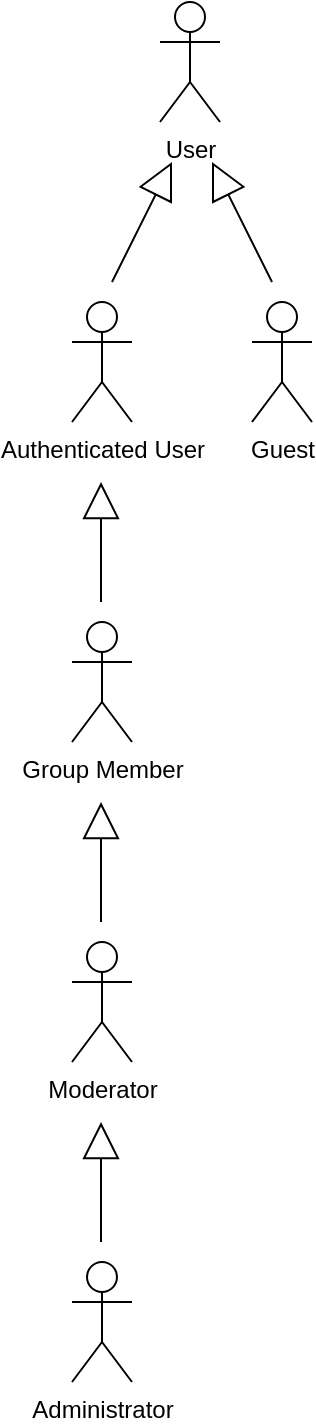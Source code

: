 <mxfile version="14.1.8" type="device"><diagram id="46OBfMrO9zNx3VmP4RbB" name="Página-1"><mxGraphModel dx="1328" dy="630" grid="1" gridSize="10" guides="1" tooltips="1" connect="1" arrows="1" fold="1" page="1" pageScale="1" pageWidth="827" pageHeight="1169" math="0" shadow="0"><root><mxCell id="0"/><mxCell id="1" parent="0"/><mxCell id="Gv7xobQzKNX7eIcKIG6g-1" value="User&lt;br&gt;" style="shape=umlActor;verticalLabelPosition=bottom;verticalAlign=top;html=1;outlineConnect=0;" parent="1" vertex="1"><mxGeometry x="224" y="60" width="30" height="60" as="geometry"/></mxCell><mxCell id="Gv7xobQzKNX7eIcKIG6g-2" value="Guest" style="shape=umlActor;verticalLabelPosition=bottom;verticalAlign=top;html=1;outlineConnect=0;" parent="1" vertex="1"><mxGeometry x="270" y="210" width="30" height="60" as="geometry"/></mxCell><mxCell id="Gv7xobQzKNX7eIcKIG6g-3" value="Authenticated User" style="shape=umlActor;verticalLabelPosition=bottom;verticalAlign=top;html=1;outlineConnect=0;" parent="1" vertex="1"><mxGeometry x="180" y="210" width="30" height="60" as="geometry"/></mxCell><mxCell id="Gv7xobQzKNX7eIcKIG6g-4" value="" style="endArrow=block;endSize=16;endFill=0;html=1;" parent="1" edge="1"><mxGeometry y="40" width="160" relative="1" as="geometry"><mxPoint x="200" y="200" as="sourcePoint"/><mxPoint x="230" y="140" as="targetPoint"/><mxPoint as="offset"/></mxGeometry></mxCell><mxCell id="Gv7xobQzKNX7eIcKIG6g-7" value="" style="endArrow=block;endSize=16;endFill=0;html=1;" parent="1" edge="1"><mxGeometry y="40" width="160" relative="1" as="geometry"><mxPoint x="280" y="200" as="sourcePoint"/><mxPoint x="250" y="140" as="targetPoint"/><mxPoint as="offset"/></mxGeometry></mxCell><mxCell id="Gv7xobQzKNX7eIcKIG6g-12" value="Group Member" style="shape=umlActor;verticalLabelPosition=bottom;verticalAlign=top;html=1;outlineConnect=0;" parent="1" vertex="1"><mxGeometry x="180" y="370" width="30" height="60" as="geometry"/></mxCell><mxCell id="Gv7xobQzKNX7eIcKIG6g-15" value="Moderator" style="shape=umlActor;verticalLabelPosition=bottom;verticalAlign=top;html=1;outlineConnect=0;" parent="1" vertex="1"><mxGeometry x="180" y="530" width="30" height="60" as="geometry"/></mxCell><mxCell id="Gv7xobQzKNX7eIcKIG6g-16" value="" style="endArrow=block;endSize=16;endFill=0;html=1;" parent="1" edge="1"><mxGeometry y="40" width="160" relative="1" as="geometry"><mxPoint x="194.5" y="360" as="sourcePoint"/><mxPoint x="194.5" y="300" as="targetPoint"/><mxPoint as="offset"/></mxGeometry></mxCell><mxCell id="Gv7xobQzKNX7eIcKIG6g-17" value="" style="endArrow=block;endSize=16;endFill=0;html=1;" parent="1" edge="1"><mxGeometry y="40" width="160" relative="1" as="geometry"><mxPoint x="194.5" y="520" as="sourcePoint"/><mxPoint x="194.5" y="460" as="targetPoint"/><mxPoint as="offset"/></mxGeometry></mxCell><mxCell id="fvT_mqKdgVFEzKtyjgOU-1" value="Administrator" style="shape=umlActor;verticalLabelPosition=bottom;verticalAlign=top;html=1;outlineConnect=0;" vertex="1" parent="1"><mxGeometry x="180" y="690" width="30" height="60" as="geometry"/></mxCell><mxCell id="fvT_mqKdgVFEzKtyjgOU-2" value="" style="endArrow=block;endSize=16;endFill=0;html=1;" edge="1" parent="1"><mxGeometry y="40" width="160" relative="1" as="geometry"><mxPoint x="194.5" y="680" as="sourcePoint"/><mxPoint x="194.5" y="620" as="targetPoint"/><mxPoint as="offset"/></mxGeometry></mxCell></root></mxGraphModel></diagram></mxfile>